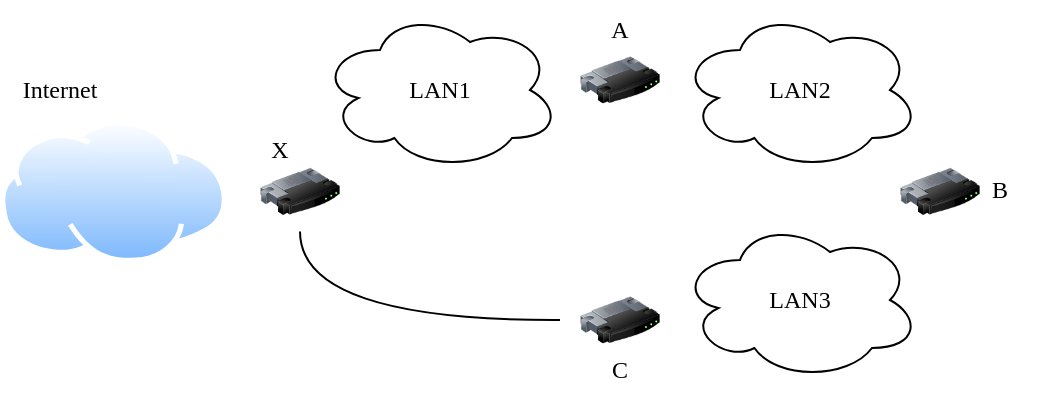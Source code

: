 <mxfile version="20.7.4" type="device"><diagram id="-rmmv8osuosqrciJGSUF" name="Pagina-1"><mxGraphModel dx="574" dy="338" grid="1" gridSize="10" guides="1" tooltips="1" connect="1" arrows="1" fold="1" page="1" pageScale="1" pageWidth="827" pageHeight="1169" math="0" shadow="0"><root><mxCell id="0"/><mxCell id="1" parent="0"/><mxCell id="HsdfaLJRi5urSRfyD3Qp-1" value="" style="aspect=fixed;perimeter=ellipsePerimeter;html=1;align=center;shadow=0;dashed=0;spacingTop=3;image;image=img/lib/active_directory/internet_cloud.svg;" vertex="1" parent="1"><mxGeometry x="230" y="320" width="113.49" height="71.5" as="geometry"/></mxCell><mxCell id="HsdfaLJRi5urSRfyD3Qp-2" value="&lt;font face=&quot;Times New Roman&quot;&gt;Internet&lt;/font&gt;" style="text;html=1;strokeColor=none;fillColor=none;align=center;verticalAlign=middle;whiteSpace=wrap;rounded=0;" vertex="1" parent="1"><mxGeometry x="230" y="290" width="60" height="30" as="geometry"/></mxCell><mxCell id="HsdfaLJRi5urSRfyD3Qp-3" value="" style="image;html=1;image=img/lib/clip_art/networking/Router_128x128.png;fontFamily=Times New Roman;" vertex="1" parent="1"><mxGeometry x="360" y="335.75" width="40" height="40" as="geometry"/></mxCell><mxCell id="HsdfaLJRi5urSRfyD3Qp-7" value="" style="image;html=1;image=img/lib/clip_art/networking/Router_128x128.png;fontFamily=Times New Roman;" vertex="1" parent="1"><mxGeometry x="520" y="280" width="40" height="40" as="geometry"/></mxCell><mxCell id="HsdfaLJRi5urSRfyD3Qp-8" value="" style="image;html=1;image=img/lib/clip_art/networking/Router_128x128.png;fontFamily=Times New Roman;" vertex="1" parent="1"><mxGeometry x="680" y="335.75" width="40" height="40" as="geometry"/></mxCell><mxCell id="HsdfaLJRi5urSRfyD3Qp-9" value="" style="image;html=1;image=img/lib/clip_art/networking/Router_128x128.png;fontFamily=Times New Roman;" vertex="1" parent="1"><mxGeometry x="520" y="400" width="40" height="40" as="geometry"/></mxCell><mxCell id="HsdfaLJRi5urSRfyD3Qp-12" value="" style="ellipse;shape=cloud;whiteSpace=wrap;html=1;fontFamily=Times New Roman;" vertex="1" parent="1"><mxGeometry x="390" y="265" width="120" height="80" as="geometry"/></mxCell><mxCell id="HsdfaLJRi5urSRfyD3Qp-13" value="" style="ellipse;shape=cloud;whiteSpace=wrap;html=1;fontFamily=Times New Roman;" vertex="1" parent="1"><mxGeometry x="570" y="265" width="120" height="80" as="geometry"/></mxCell><mxCell id="HsdfaLJRi5urSRfyD3Qp-14" value="" style="ellipse;shape=cloud;whiteSpace=wrap;html=1;fontFamily=Times New Roman;" vertex="1" parent="1"><mxGeometry x="570" y="370" width="120" height="80" as="geometry"/></mxCell><mxCell id="HsdfaLJRi5urSRfyD3Qp-15" value="X" style="text;html=1;strokeColor=none;fillColor=none;align=center;verticalAlign=middle;whiteSpace=wrap;rounded=0;fontFamily=Times New Roman;" vertex="1" parent="1"><mxGeometry x="340" y="320" width="60" height="30" as="geometry"/></mxCell><mxCell id="HsdfaLJRi5urSRfyD3Qp-16" value="C" style="text;html=1;strokeColor=none;fillColor=none;align=center;verticalAlign=middle;whiteSpace=wrap;rounded=0;fontFamily=Times New Roman;" vertex="1" parent="1"><mxGeometry x="510" y="430" width="60" height="30" as="geometry"/></mxCell><mxCell id="HsdfaLJRi5urSRfyD3Qp-17" value="A" style="text;html=1;strokeColor=none;fillColor=none;align=center;verticalAlign=middle;whiteSpace=wrap;rounded=0;fontFamily=Times New Roman;" vertex="1" parent="1"><mxGeometry x="510" y="260" width="60" height="30" as="geometry"/></mxCell><mxCell id="HsdfaLJRi5urSRfyD3Qp-18" value="B" style="text;html=1;strokeColor=none;fillColor=none;align=center;verticalAlign=middle;whiteSpace=wrap;rounded=0;fontFamily=Times New Roman;" vertex="1" parent="1"><mxGeometry x="700" y="340" width="60" height="30" as="geometry"/></mxCell><mxCell id="HsdfaLJRi5urSRfyD3Qp-19" value="LAN1" style="text;html=1;strokeColor=none;fillColor=none;align=center;verticalAlign=middle;whiteSpace=wrap;rounded=0;fontFamily=Times New Roman;" vertex="1" parent="1"><mxGeometry x="420" y="290" width="60" height="30" as="geometry"/></mxCell><mxCell id="HsdfaLJRi5urSRfyD3Qp-20" value="LAN2" style="text;html=1;strokeColor=none;fillColor=none;align=center;verticalAlign=middle;whiteSpace=wrap;rounded=0;fontFamily=Times New Roman;" vertex="1" parent="1"><mxGeometry x="600" y="290" width="60" height="30" as="geometry"/></mxCell><mxCell id="HsdfaLJRi5urSRfyD3Qp-21" value="LAN3" style="text;html=1;strokeColor=none;fillColor=none;align=center;verticalAlign=middle;whiteSpace=wrap;rounded=0;fontFamily=Times New Roman;" vertex="1" parent="1"><mxGeometry x="600" y="395" width="60" height="30" as="geometry"/></mxCell><mxCell id="HsdfaLJRi5urSRfyD3Qp-24" value="" style="endArrow=none;html=1;rounded=0;fontFamily=Times New Roman;entryX=0.5;entryY=1;entryDx=0;entryDy=0;edgeStyle=orthogonalEdgeStyle;curved=1;" edge="1" parent="1" target="HsdfaLJRi5urSRfyD3Qp-3"><mxGeometry width="50" height="50" relative="1" as="geometry"><mxPoint x="510" y="420" as="sourcePoint"/><mxPoint x="530" y="360" as="targetPoint"/></mxGeometry></mxCell></root></mxGraphModel></diagram></mxfile>